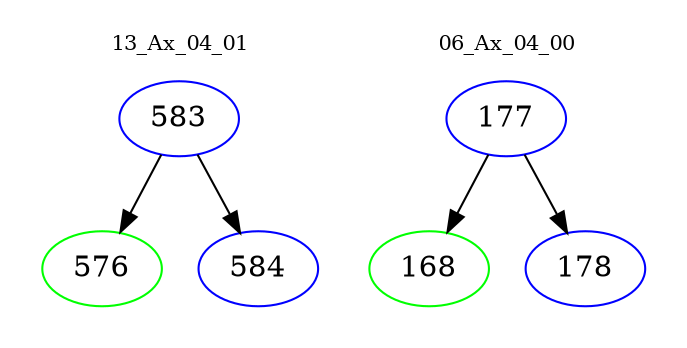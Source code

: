 digraph{
subgraph cluster_0 {
color = white
label = "13_Ax_04_01";
fontsize=10;
T0_583 [label="583", color="blue"]
T0_583 -> T0_576 [color="black"]
T0_576 [label="576", color="green"]
T0_583 -> T0_584 [color="black"]
T0_584 [label="584", color="blue"]
}
subgraph cluster_1 {
color = white
label = "06_Ax_04_00";
fontsize=10;
T1_177 [label="177", color="blue"]
T1_177 -> T1_168 [color="black"]
T1_168 [label="168", color="green"]
T1_177 -> T1_178 [color="black"]
T1_178 [label="178", color="blue"]
}
}
